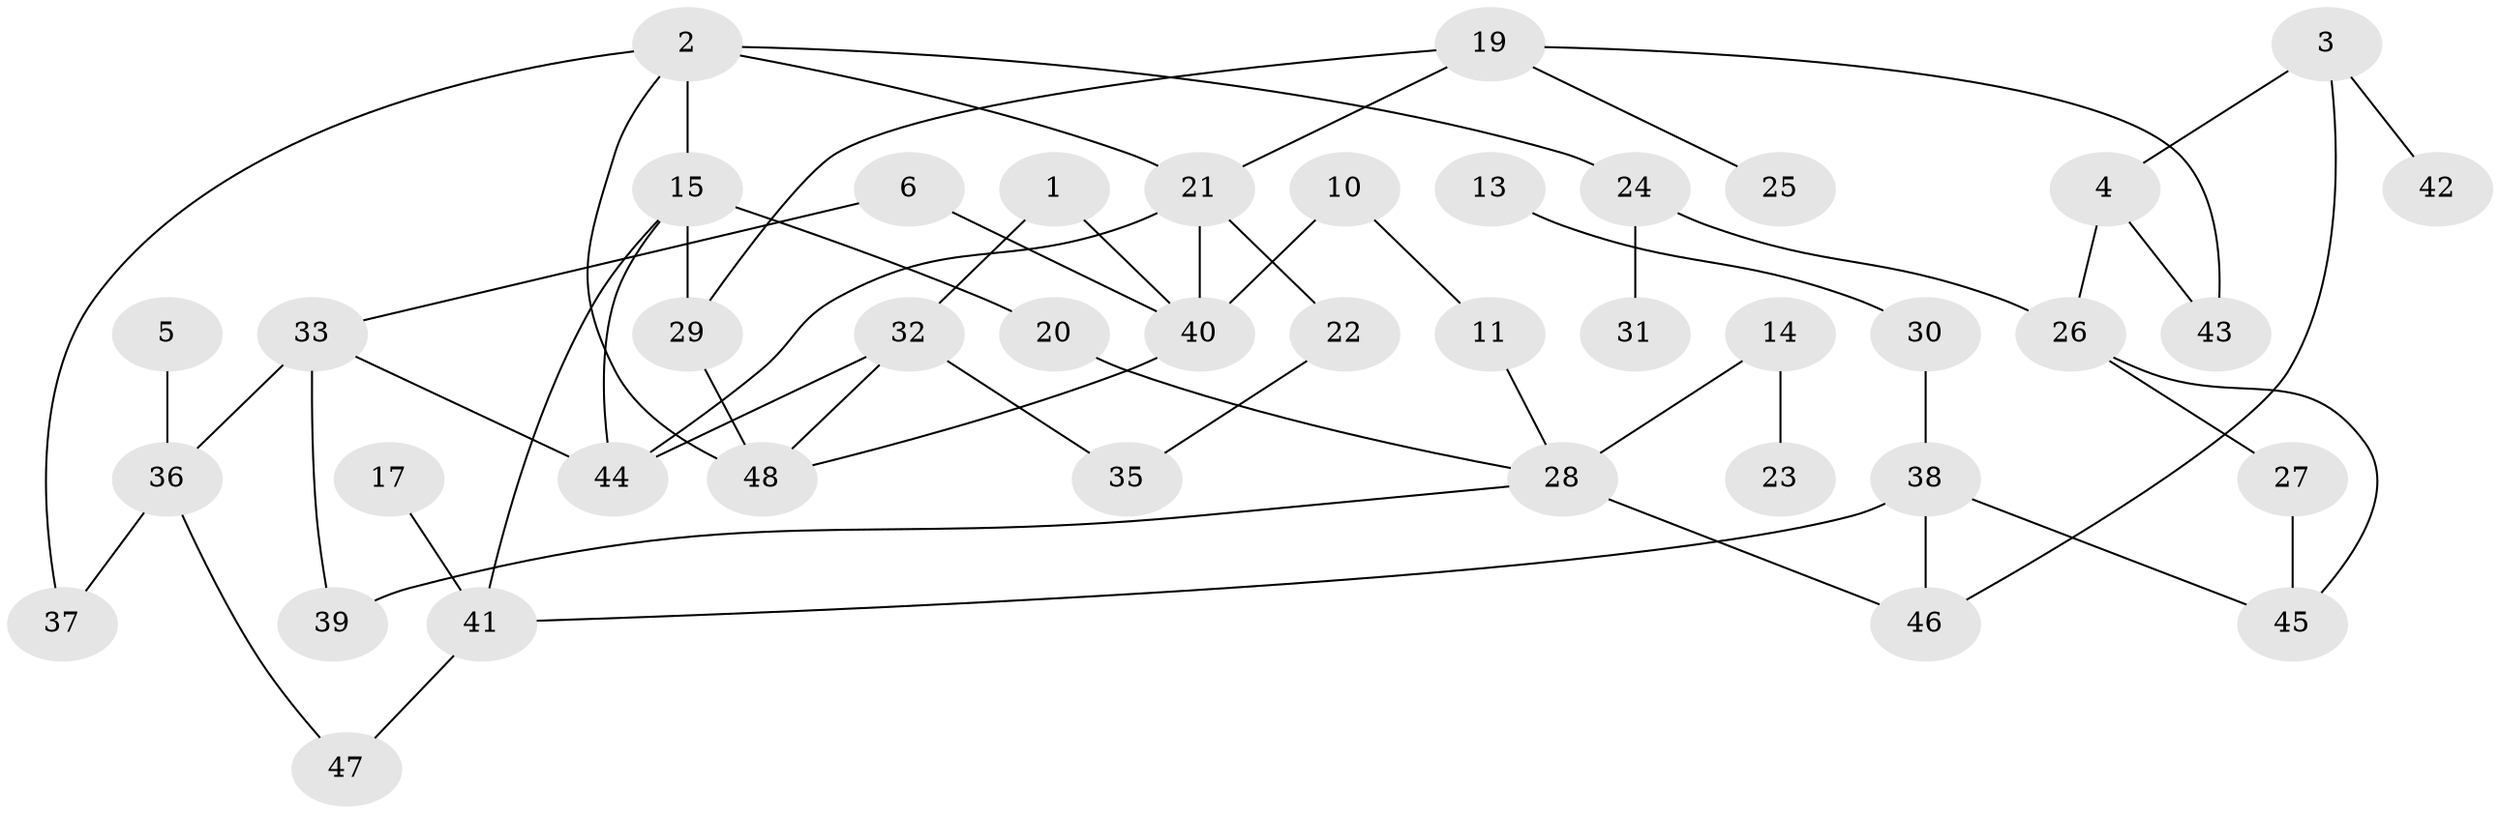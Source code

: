 // original degree distribution, {2: 0.25, 1: 0.23529411764705882, 5: 0.08823529411764706, 3: 0.20588235294117646, 0: 0.10294117647058823, 4: 0.10294117647058823, 6: 0.014705882352941176}
// Generated by graph-tools (version 1.1) at 2025/35/03/04/25 23:35:54]
// undirected, 41 vertices, 57 edges
graph export_dot {
  node [color=gray90,style=filled];
  1;
  2;
  3;
  4;
  5;
  6;
  10;
  11;
  13;
  14;
  15;
  17;
  19;
  20;
  21;
  22;
  23;
  24;
  25;
  26;
  27;
  28;
  29;
  30;
  31;
  32;
  33;
  35;
  36;
  37;
  38;
  39;
  40;
  41;
  42;
  43;
  44;
  45;
  46;
  47;
  48;
  1 -- 32 [weight=1.0];
  1 -- 40 [weight=1.0];
  2 -- 15 [weight=1.0];
  2 -- 21 [weight=1.0];
  2 -- 24 [weight=1.0];
  2 -- 37 [weight=1.0];
  2 -- 48 [weight=1.0];
  3 -- 4 [weight=1.0];
  3 -- 42 [weight=1.0];
  3 -- 46 [weight=1.0];
  4 -- 26 [weight=1.0];
  4 -- 43 [weight=1.0];
  5 -- 36 [weight=1.0];
  6 -- 33 [weight=1.0];
  6 -- 40 [weight=1.0];
  10 -- 11 [weight=1.0];
  10 -- 40 [weight=1.0];
  11 -- 28 [weight=1.0];
  13 -- 30 [weight=1.0];
  14 -- 23 [weight=1.0];
  14 -- 28 [weight=2.0];
  15 -- 20 [weight=1.0];
  15 -- 29 [weight=1.0];
  15 -- 41 [weight=1.0];
  15 -- 44 [weight=1.0];
  17 -- 41 [weight=1.0];
  19 -- 21 [weight=1.0];
  19 -- 25 [weight=1.0];
  19 -- 29 [weight=1.0];
  19 -- 43 [weight=1.0];
  20 -- 28 [weight=1.0];
  21 -- 22 [weight=1.0];
  21 -- 40 [weight=1.0];
  21 -- 44 [weight=1.0];
  22 -- 35 [weight=1.0];
  24 -- 26 [weight=1.0];
  24 -- 31 [weight=1.0];
  26 -- 27 [weight=1.0];
  26 -- 45 [weight=1.0];
  27 -- 45 [weight=1.0];
  28 -- 39 [weight=1.0];
  28 -- 46 [weight=1.0];
  29 -- 48 [weight=1.0];
  30 -- 38 [weight=1.0];
  32 -- 35 [weight=1.0];
  32 -- 44 [weight=1.0];
  32 -- 48 [weight=1.0];
  33 -- 36 [weight=1.0];
  33 -- 39 [weight=1.0];
  33 -- 44 [weight=1.0];
  36 -- 37 [weight=1.0];
  36 -- 47 [weight=1.0];
  38 -- 41 [weight=1.0];
  38 -- 45 [weight=1.0];
  38 -- 46 [weight=1.0];
  40 -- 48 [weight=1.0];
  41 -- 47 [weight=1.0];
}
